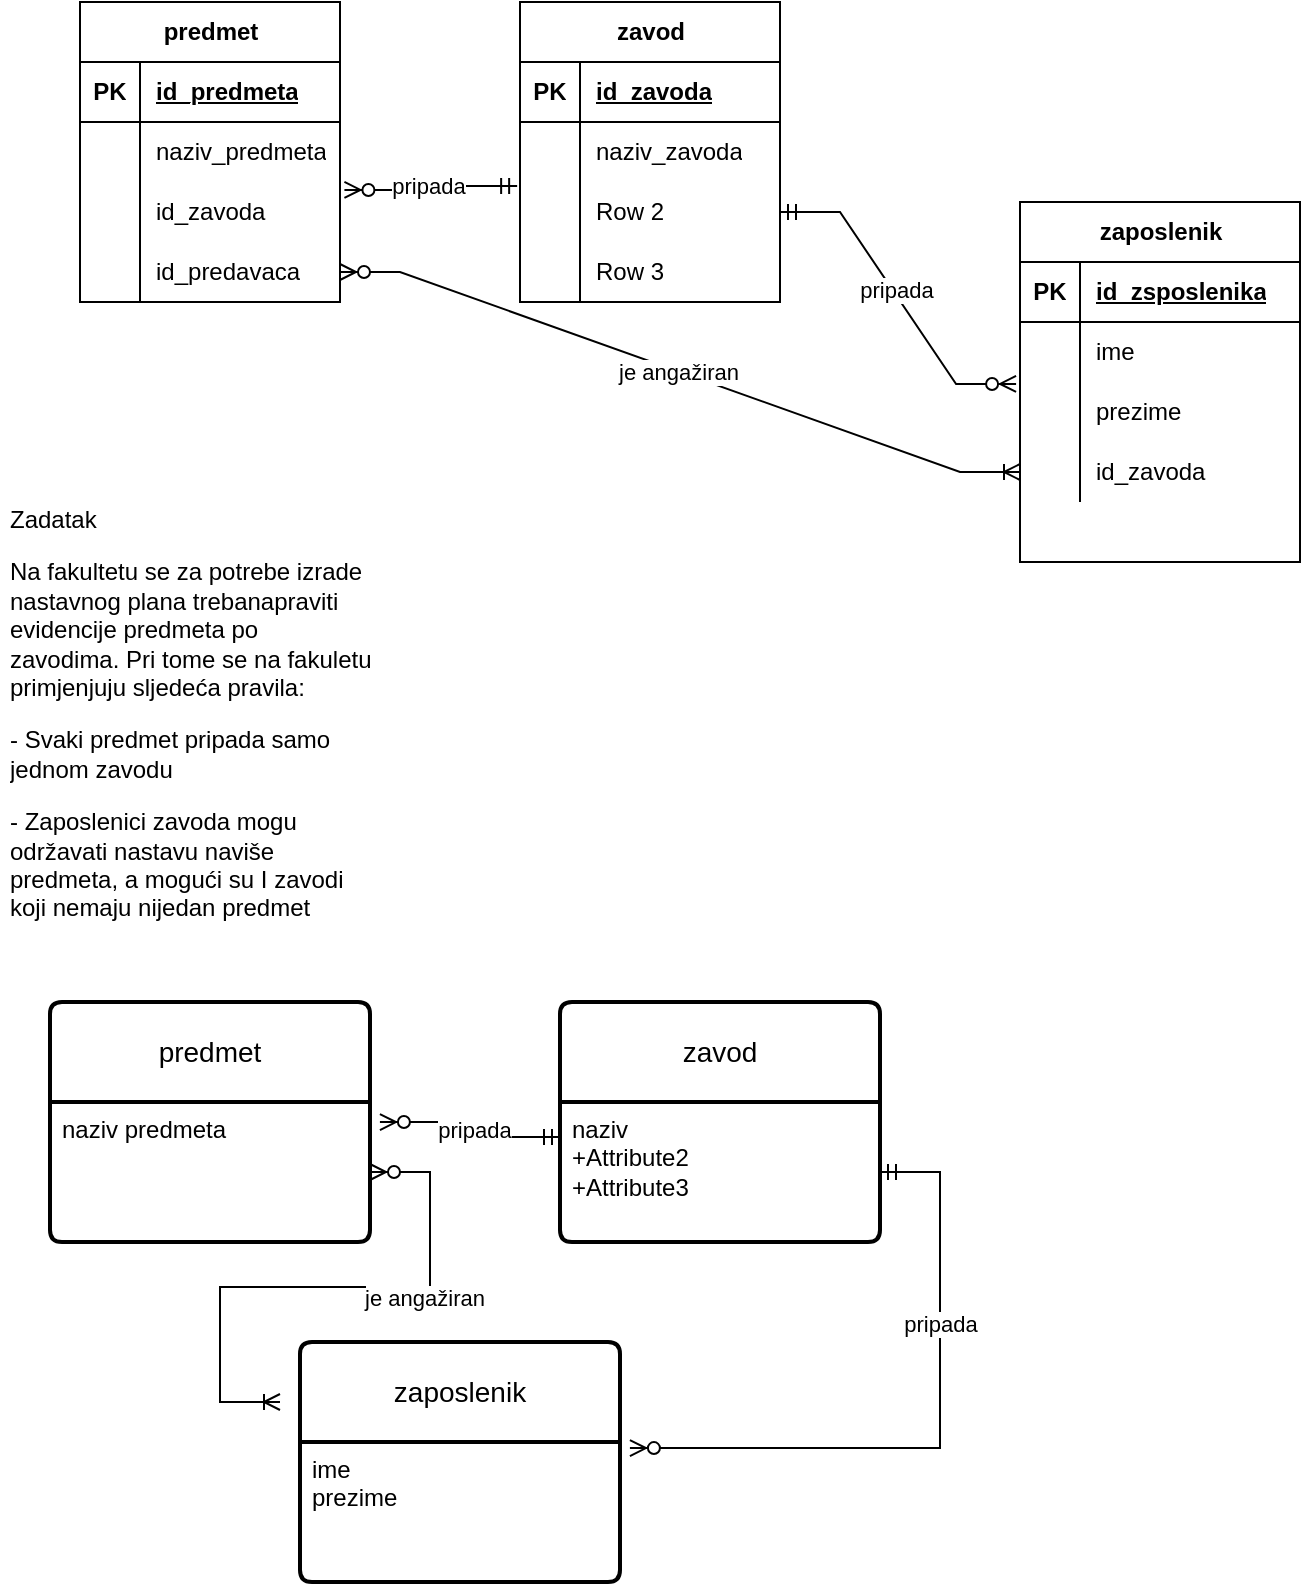 <mxfile version="22.1.3" type="github">
  <diagram id="R2lEEEUBdFMjLlhIrx00" name="Page-1">
    <mxGraphModel dx="794" dy="726" grid="1" gridSize="10" guides="1" tooltips="1" connect="1" arrows="1" fold="1" page="1" pageScale="1" pageWidth="850" pageHeight="1100" math="0" shadow="0" extFonts="Permanent Marker^https://fonts.googleapis.com/css?family=Permanent+Marker">
      <root>
        <mxCell id="0" />
        <mxCell id="1" parent="0" />
        <mxCell id="dmmKsYoDbnQFE4DkvY4d-1" value="&lt;p&gt;Zadatak&lt;/p&gt;&lt;p&gt;&lt;/p&gt;&lt;p&gt;Na fakultetu se za potrebe izrade nastavnog plana trebanapraviti evidencije predmeta po zavodima. Pri tome se na fakuletu primjenjuju sljedeća pravila:&lt;/p&gt;&lt;p&gt;- Svaki predmet pripada samo jednom zavodu&lt;/p&gt;&lt;p&gt;&lt;span&gt;- Zaposlenici zavoda mogu održavati nastavu naviše predmeta, a mogući su I zavodi koji nemaju nijedan predmet &lt;/span&gt;&lt;/p&gt;" style="text;html=1;strokeColor=none;fillColor=none;spacing=5;spacingTop=-20;whiteSpace=wrap;overflow=hidden;rounded=0;" parent="1" vertex="1">
          <mxGeometry x="130" y="300" width="190" height="230" as="geometry" />
        </mxCell>
        <mxCell id="z9GFBWPs9FZDL85HpxyQ-1" value="zavod" style="shape=table;startSize=30;container=1;collapsible=1;childLayout=tableLayout;fixedRows=1;rowLines=0;fontStyle=1;align=center;resizeLast=1;html=1;" parent="1" vertex="1">
          <mxGeometry x="390" y="50" width="130" height="150" as="geometry" />
        </mxCell>
        <mxCell id="z9GFBWPs9FZDL85HpxyQ-2" value="" style="shape=tableRow;horizontal=0;startSize=0;swimlaneHead=0;swimlaneBody=0;fillColor=none;collapsible=0;dropTarget=0;points=[[0,0.5],[1,0.5]];portConstraint=eastwest;top=0;left=0;right=0;bottom=1;" parent="z9GFBWPs9FZDL85HpxyQ-1" vertex="1">
          <mxGeometry y="30" width="130" height="30" as="geometry" />
        </mxCell>
        <mxCell id="z9GFBWPs9FZDL85HpxyQ-3" value="PK" style="shape=partialRectangle;connectable=0;fillColor=none;top=0;left=0;bottom=0;right=0;fontStyle=1;overflow=hidden;whiteSpace=wrap;html=1;" parent="z9GFBWPs9FZDL85HpxyQ-2" vertex="1">
          <mxGeometry width="30" height="30" as="geometry">
            <mxRectangle width="30" height="30" as="alternateBounds" />
          </mxGeometry>
        </mxCell>
        <mxCell id="z9GFBWPs9FZDL85HpxyQ-4" value="id_zavoda" style="shape=partialRectangle;connectable=0;fillColor=none;top=0;left=0;bottom=0;right=0;align=left;spacingLeft=6;fontStyle=5;overflow=hidden;whiteSpace=wrap;html=1;" parent="z9GFBWPs9FZDL85HpxyQ-2" vertex="1">
          <mxGeometry x="30" width="100" height="30" as="geometry">
            <mxRectangle width="100" height="30" as="alternateBounds" />
          </mxGeometry>
        </mxCell>
        <mxCell id="z9GFBWPs9FZDL85HpxyQ-5" value="" style="shape=tableRow;horizontal=0;startSize=0;swimlaneHead=0;swimlaneBody=0;fillColor=none;collapsible=0;dropTarget=0;points=[[0,0.5],[1,0.5]];portConstraint=eastwest;top=0;left=0;right=0;bottom=0;" parent="z9GFBWPs9FZDL85HpxyQ-1" vertex="1">
          <mxGeometry y="60" width="130" height="30" as="geometry" />
        </mxCell>
        <mxCell id="z9GFBWPs9FZDL85HpxyQ-6" value="" style="shape=partialRectangle;connectable=0;fillColor=none;top=0;left=0;bottom=0;right=0;editable=1;overflow=hidden;whiteSpace=wrap;html=1;" parent="z9GFBWPs9FZDL85HpxyQ-5" vertex="1">
          <mxGeometry width="30" height="30" as="geometry">
            <mxRectangle width="30" height="30" as="alternateBounds" />
          </mxGeometry>
        </mxCell>
        <mxCell id="z9GFBWPs9FZDL85HpxyQ-7" value="naziv_zavoda" style="shape=partialRectangle;connectable=0;fillColor=none;top=0;left=0;bottom=0;right=0;align=left;spacingLeft=6;overflow=hidden;whiteSpace=wrap;html=1;" parent="z9GFBWPs9FZDL85HpxyQ-5" vertex="1">
          <mxGeometry x="30" width="100" height="30" as="geometry">
            <mxRectangle width="100" height="30" as="alternateBounds" />
          </mxGeometry>
        </mxCell>
        <mxCell id="z9GFBWPs9FZDL85HpxyQ-8" value="" style="shape=tableRow;horizontal=0;startSize=0;swimlaneHead=0;swimlaneBody=0;fillColor=none;collapsible=0;dropTarget=0;points=[[0,0.5],[1,0.5]];portConstraint=eastwest;top=0;left=0;right=0;bottom=0;" parent="z9GFBWPs9FZDL85HpxyQ-1" vertex="1">
          <mxGeometry y="90" width="130" height="30" as="geometry" />
        </mxCell>
        <mxCell id="z9GFBWPs9FZDL85HpxyQ-9" value="" style="shape=partialRectangle;connectable=0;fillColor=none;top=0;left=0;bottom=0;right=0;editable=1;overflow=hidden;whiteSpace=wrap;html=1;" parent="z9GFBWPs9FZDL85HpxyQ-8" vertex="1">
          <mxGeometry width="30" height="30" as="geometry">
            <mxRectangle width="30" height="30" as="alternateBounds" />
          </mxGeometry>
        </mxCell>
        <mxCell id="z9GFBWPs9FZDL85HpxyQ-10" value="Row 2" style="shape=partialRectangle;connectable=0;fillColor=none;top=0;left=0;bottom=0;right=0;align=left;spacingLeft=6;overflow=hidden;whiteSpace=wrap;html=1;" parent="z9GFBWPs9FZDL85HpxyQ-8" vertex="1">
          <mxGeometry x="30" width="100" height="30" as="geometry">
            <mxRectangle width="100" height="30" as="alternateBounds" />
          </mxGeometry>
        </mxCell>
        <mxCell id="z9GFBWPs9FZDL85HpxyQ-11" value="" style="shape=tableRow;horizontal=0;startSize=0;swimlaneHead=0;swimlaneBody=0;fillColor=none;collapsible=0;dropTarget=0;points=[[0,0.5],[1,0.5]];portConstraint=eastwest;top=0;left=0;right=0;bottom=0;" parent="z9GFBWPs9FZDL85HpxyQ-1" vertex="1">
          <mxGeometry y="120" width="130" height="30" as="geometry" />
        </mxCell>
        <mxCell id="z9GFBWPs9FZDL85HpxyQ-12" value="" style="shape=partialRectangle;connectable=0;fillColor=none;top=0;left=0;bottom=0;right=0;editable=1;overflow=hidden;whiteSpace=wrap;html=1;" parent="z9GFBWPs9FZDL85HpxyQ-11" vertex="1">
          <mxGeometry width="30" height="30" as="geometry">
            <mxRectangle width="30" height="30" as="alternateBounds" />
          </mxGeometry>
        </mxCell>
        <mxCell id="z9GFBWPs9FZDL85HpxyQ-13" value="Row 3" style="shape=partialRectangle;connectable=0;fillColor=none;top=0;left=0;bottom=0;right=0;align=left;spacingLeft=6;overflow=hidden;whiteSpace=wrap;html=1;" parent="z9GFBWPs9FZDL85HpxyQ-11" vertex="1">
          <mxGeometry x="30" width="100" height="30" as="geometry">
            <mxRectangle width="100" height="30" as="alternateBounds" />
          </mxGeometry>
        </mxCell>
        <mxCell id="z9GFBWPs9FZDL85HpxyQ-14" value="predmet" style="shape=table;startSize=30;container=1;collapsible=1;childLayout=tableLayout;fixedRows=1;rowLines=0;fontStyle=1;align=center;resizeLast=1;html=1;" parent="1" vertex="1">
          <mxGeometry x="170" y="50" width="130" height="150" as="geometry" />
        </mxCell>
        <mxCell id="z9GFBWPs9FZDL85HpxyQ-15" value="" style="shape=tableRow;horizontal=0;startSize=0;swimlaneHead=0;swimlaneBody=0;fillColor=none;collapsible=0;dropTarget=0;points=[[0,0.5],[1,0.5]];portConstraint=eastwest;top=0;left=0;right=0;bottom=1;" parent="z9GFBWPs9FZDL85HpxyQ-14" vertex="1">
          <mxGeometry y="30" width="130" height="30" as="geometry" />
        </mxCell>
        <mxCell id="z9GFBWPs9FZDL85HpxyQ-16" value="PK" style="shape=partialRectangle;connectable=0;fillColor=none;top=0;left=0;bottom=0;right=0;fontStyle=1;overflow=hidden;whiteSpace=wrap;html=1;" parent="z9GFBWPs9FZDL85HpxyQ-15" vertex="1">
          <mxGeometry width="30" height="30" as="geometry">
            <mxRectangle width="30" height="30" as="alternateBounds" />
          </mxGeometry>
        </mxCell>
        <mxCell id="z9GFBWPs9FZDL85HpxyQ-17" value="id_predmeta" style="shape=partialRectangle;connectable=0;fillColor=none;top=0;left=0;bottom=0;right=0;align=left;spacingLeft=6;fontStyle=5;overflow=hidden;whiteSpace=wrap;html=1;" parent="z9GFBWPs9FZDL85HpxyQ-15" vertex="1">
          <mxGeometry x="30" width="100" height="30" as="geometry">
            <mxRectangle width="100" height="30" as="alternateBounds" />
          </mxGeometry>
        </mxCell>
        <mxCell id="z9GFBWPs9FZDL85HpxyQ-18" value="" style="shape=tableRow;horizontal=0;startSize=0;swimlaneHead=0;swimlaneBody=0;fillColor=none;collapsible=0;dropTarget=0;points=[[0,0.5],[1,0.5]];portConstraint=eastwest;top=0;left=0;right=0;bottom=0;" parent="z9GFBWPs9FZDL85HpxyQ-14" vertex="1">
          <mxGeometry y="60" width="130" height="30" as="geometry" />
        </mxCell>
        <mxCell id="z9GFBWPs9FZDL85HpxyQ-19" value="" style="shape=partialRectangle;connectable=0;fillColor=none;top=0;left=0;bottom=0;right=0;editable=1;overflow=hidden;whiteSpace=wrap;html=1;" parent="z9GFBWPs9FZDL85HpxyQ-18" vertex="1">
          <mxGeometry width="30" height="30" as="geometry">
            <mxRectangle width="30" height="30" as="alternateBounds" />
          </mxGeometry>
        </mxCell>
        <mxCell id="z9GFBWPs9FZDL85HpxyQ-20" value="naziv_predmeta" style="shape=partialRectangle;connectable=0;fillColor=none;top=0;left=0;bottom=0;right=0;align=left;spacingLeft=6;overflow=hidden;whiteSpace=wrap;html=1;" parent="z9GFBWPs9FZDL85HpxyQ-18" vertex="1">
          <mxGeometry x="30" width="100" height="30" as="geometry">
            <mxRectangle width="100" height="30" as="alternateBounds" />
          </mxGeometry>
        </mxCell>
        <mxCell id="z9GFBWPs9FZDL85HpxyQ-21" value="" style="shape=tableRow;horizontal=0;startSize=0;swimlaneHead=0;swimlaneBody=0;fillColor=none;collapsible=0;dropTarget=0;points=[[0,0.5],[1,0.5]];portConstraint=eastwest;top=0;left=0;right=0;bottom=0;" parent="z9GFBWPs9FZDL85HpxyQ-14" vertex="1">
          <mxGeometry y="90" width="130" height="30" as="geometry" />
        </mxCell>
        <mxCell id="z9GFBWPs9FZDL85HpxyQ-22" value="" style="shape=partialRectangle;connectable=0;fillColor=none;top=0;left=0;bottom=0;right=0;editable=1;overflow=hidden;whiteSpace=wrap;html=1;" parent="z9GFBWPs9FZDL85HpxyQ-21" vertex="1">
          <mxGeometry width="30" height="30" as="geometry">
            <mxRectangle width="30" height="30" as="alternateBounds" />
          </mxGeometry>
        </mxCell>
        <mxCell id="z9GFBWPs9FZDL85HpxyQ-23" value="id_zavoda" style="shape=partialRectangle;connectable=0;fillColor=none;top=0;left=0;bottom=0;right=0;align=left;spacingLeft=6;overflow=hidden;whiteSpace=wrap;html=1;" parent="z9GFBWPs9FZDL85HpxyQ-21" vertex="1">
          <mxGeometry x="30" width="100" height="30" as="geometry">
            <mxRectangle width="100" height="30" as="alternateBounds" />
          </mxGeometry>
        </mxCell>
        <mxCell id="z9GFBWPs9FZDL85HpxyQ-24" value="" style="shape=tableRow;horizontal=0;startSize=0;swimlaneHead=0;swimlaneBody=0;fillColor=none;collapsible=0;dropTarget=0;points=[[0,0.5],[1,0.5]];portConstraint=eastwest;top=0;left=0;right=0;bottom=0;" parent="z9GFBWPs9FZDL85HpxyQ-14" vertex="1">
          <mxGeometry y="120" width="130" height="30" as="geometry" />
        </mxCell>
        <mxCell id="z9GFBWPs9FZDL85HpxyQ-25" value="" style="shape=partialRectangle;connectable=0;fillColor=none;top=0;left=0;bottom=0;right=0;editable=1;overflow=hidden;whiteSpace=wrap;html=1;" parent="z9GFBWPs9FZDL85HpxyQ-24" vertex="1">
          <mxGeometry width="30" height="30" as="geometry">
            <mxRectangle width="30" height="30" as="alternateBounds" />
          </mxGeometry>
        </mxCell>
        <mxCell id="z9GFBWPs9FZDL85HpxyQ-26" value="id_predavaca" style="shape=partialRectangle;connectable=0;fillColor=none;top=0;left=0;bottom=0;right=0;align=left;spacingLeft=6;overflow=hidden;whiteSpace=wrap;html=1;" parent="z9GFBWPs9FZDL85HpxyQ-24" vertex="1">
          <mxGeometry x="30" width="100" height="30" as="geometry">
            <mxRectangle width="100" height="30" as="alternateBounds" />
          </mxGeometry>
        </mxCell>
        <mxCell id="z9GFBWPs9FZDL85HpxyQ-28" value="" style="edgeStyle=entityRelationEdgeStyle;fontSize=12;html=1;endArrow=ERzeroToMany;startArrow=ERmandOne;rounded=0;entryX=1.017;entryY=0.133;entryDx=0;entryDy=0;entryPerimeter=0;exitX=-0.011;exitY=0.067;exitDx=0;exitDy=0;exitPerimeter=0;" parent="1" source="z9GFBWPs9FZDL85HpxyQ-8" target="z9GFBWPs9FZDL85HpxyQ-21" edge="1">
          <mxGeometry width="100" height="100" relative="1" as="geometry">
            <mxPoint x="370" y="450" as="sourcePoint" />
            <mxPoint x="470" y="350" as="targetPoint" />
          </mxGeometry>
        </mxCell>
        <mxCell id="z9GFBWPs9FZDL85HpxyQ-29" value="pripada" style="edgeLabel;html=1;align=center;verticalAlign=middle;resizable=0;points=[];" parent="z9GFBWPs9FZDL85HpxyQ-28" vertex="1" connectable="0">
          <mxGeometry x="0.038" y="-1" relative="1" as="geometry">
            <mxPoint as="offset" />
          </mxGeometry>
        </mxCell>
        <mxCell id="MWMhoBMyGc0rTg2RT5Ye-1" value="zaposlenik" style="shape=table;startSize=30;container=1;collapsible=1;childLayout=tableLayout;fixedRows=1;rowLines=0;fontStyle=1;align=center;resizeLast=1;html=1;" vertex="1" parent="1">
          <mxGeometry x="640" y="150" width="140" height="180" as="geometry" />
        </mxCell>
        <mxCell id="MWMhoBMyGc0rTg2RT5Ye-2" value="" style="shape=tableRow;horizontal=0;startSize=0;swimlaneHead=0;swimlaneBody=0;fillColor=none;collapsible=0;dropTarget=0;points=[[0,0.5],[1,0.5]];portConstraint=eastwest;top=0;left=0;right=0;bottom=1;" vertex="1" parent="MWMhoBMyGc0rTg2RT5Ye-1">
          <mxGeometry y="30" width="140" height="30" as="geometry" />
        </mxCell>
        <mxCell id="MWMhoBMyGc0rTg2RT5Ye-3" value="PK" style="shape=partialRectangle;connectable=0;fillColor=none;top=0;left=0;bottom=0;right=0;fontStyle=1;overflow=hidden;whiteSpace=wrap;html=1;" vertex="1" parent="MWMhoBMyGc0rTg2RT5Ye-2">
          <mxGeometry width="30" height="30" as="geometry">
            <mxRectangle width="30" height="30" as="alternateBounds" />
          </mxGeometry>
        </mxCell>
        <mxCell id="MWMhoBMyGc0rTg2RT5Ye-4" value="id_zsposlenika" style="shape=partialRectangle;connectable=0;fillColor=none;top=0;left=0;bottom=0;right=0;align=left;spacingLeft=6;fontStyle=5;overflow=hidden;whiteSpace=wrap;html=1;" vertex="1" parent="MWMhoBMyGc0rTg2RT5Ye-2">
          <mxGeometry x="30" width="110" height="30" as="geometry">
            <mxRectangle width="110" height="30" as="alternateBounds" />
          </mxGeometry>
        </mxCell>
        <mxCell id="MWMhoBMyGc0rTg2RT5Ye-5" value="" style="shape=tableRow;horizontal=0;startSize=0;swimlaneHead=0;swimlaneBody=0;fillColor=none;collapsible=0;dropTarget=0;points=[[0,0.5],[1,0.5]];portConstraint=eastwest;top=0;left=0;right=0;bottom=0;" vertex="1" parent="MWMhoBMyGc0rTg2RT5Ye-1">
          <mxGeometry y="60" width="140" height="30" as="geometry" />
        </mxCell>
        <mxCell id="MWMhoBMyGc0rTg2RT5Ye-6" value="" style="shape=partialRectangle;connectable=0;fillColor=none;top=0;left=0;bottom=0;right=0;editable=1;overflow=hidden;whiteSpace=wrap;html=1;" vertex="1" parent="MWMhoBMyGc0rTg2RT5Ye-5">
          <mxGeometry width="30" height="30" as="geometry">
            <mxRectangle width="30" height="30" as="alternateBounds" />
          </mxGeometry>
        </mxCell>
        <mxCell id="MWMhoBMyGc0rTg2RT5Ye-7" value="ime " style="shape=partialRectangle;connectable=0;fillColor=none;top=0;left=0;bottom=0;right=0;align=left;spacingLeft=6;overflow=hidden;whiteSpace=wrap;html=1;" vertex="1" parent="MWMhoBMyGc0rTg2RT5Ye-5">
          <mxGeometry x="30" width="110" height="30" as="geometry">
            <mxRectangle width="110" height="30" as="alternateBounds" />
          </mxGeometry>
        </mxCell>
        <mxCell id="MWMhoBMyGc0rTg2RT5Ye-8" value="" style="shape=tableRow;horizontal=0;startSize=0;swimlaneHead=0;swimlaneBody=0;fillColor=none;collapsible=0;dropTarget=0;points=[[0,0.5],[1,0.5]];portConstraint=eastwest;top=0;left=0;right=0;bottom=0;" vertex="1" parent="MWMhoBMyGc0rTg2RT5Ye-1">
          <mxGeometry y="90" width="140" height="30" as="geometry" />
        </mxCell>
        <mxCell id="MWMhoBMyGc0rTg2RT5Ye-9" value="" style="shape=partialRectangle;connectable=0;fillColor=none;top=0;left=0;bottom=0;right=0;editable=1;overflow=hidden;whiteSpace=wrap;html=1;" vertex="1" parent="MWMhoBMyGc0rTg2RT5Ye-8">
          <mxGeometry width="30" height="30" as="geometry">
            <mxRectangle width="30" height="30" as="alternateBounds" />
          </mxGeometry>
        </mxCell>
        <mxCell id="MWMhoBMyGc0rTg2RT5Ye-10" value="prezime" style="shape=partialRectangle;connectable=0;fillColor=none;top=0;left=0;bottom=0;right=0;align=left;spacingLeft=6;overflow=hidden;whiteSpace=wrap;html=1;" vertex="1" parent="MWMhoBMyGc0rTg2RT5Ye-8">
          <mxGeometry x="30" width="110" height="30" as="geometry">
            <mxRectangle width="110" height="30" as="alternateBounds" />
          </mxGeometry>
        </mxCell>
        <mxCell id="MWMhoBMyGc0rTg2RT5Ye-11" value="" style="shape=tableRow;horizontal=0;startSize=0;swimlaneHead=0;swimlaneBody=0;fillColor=none;collapsible=0;dropTarget=0;points=[[0,0.5],[1,0.5]];portConstraint=eastwest;top=0;left=0;right=0;bottom=0;" vertex="1" parent="MWMhoBMyGc0rTg2RT5Ye-1">
          <mxGeometry y="120" width="140" height="30" as="geometry" />
        </mxCell>
        <mxCell id="MWMhoBMyGc0rTg2RT5Ye-12" value="" style="shape=partialRectangle;connectable=0;fillColor=none;top=0;left=0;bottom=0;right=0;editable=1;overflow=hidden;whiteSpace=wrap;html=1;" vertex="1" parent="MWMhoBMyGc0rTg2RT5Ye-11">
          <mxGeometry width="30" height="30" as="geometry">
            <mxRectangle width="30" height="30" as="alternateBounds" />
          </mxGeometry>
        </mxCell>
        <mxCell id="MWMhoBMyGc0rTg2RT5Ye-13" value="id_zavoda " style="shape=partialRectangle;connectable=0;fillColor=none;top=0;left=0;bottom=0;right=0;align=left;spacingLeft=6;overflow=hidden;whiteSpace=wrap;html=1;" vertex="1" parent="MWMhoBMyGc0rTg2RT5Ye-11">
          <mxGeometry x="30" width="110" height="30" as="geometry">
            <mxRectangle width="110" height="30" as="alternateBounds" />
          </mxGeometry>
        </mxCell>
        <mxCell id="MWMhoBMyGc0rTg2RT5Ye-16" value="" style="edgeStyle=entityRelationEdgeStyle;fontSize=12;html=1;endArrow=ERzeroToMany;startArrow=ERmandOne;rounded=0;entryX=-0.014;entryY=0.033;entryDx=0;entryDy=0;entryPerimeter=0;" edge="1" parent="1" source="z9GFBWPs9FZDL85HpxyQ-8" target="MWMhoBMyGc0rTg2RT5Ye-8">
          <mxGeometry width="100" height="100" relative="1" as="geometry">
            <mxPoint x="360" y="420" as="sourcePoint" />
            <mxPoint x="460" y="320" as="targetPoint" />
          </mxGeometry>
        </mxCell>
        <mxCell id="MWMhoBMyGc0rTg2RT5Ye-19" value="pripada" style="edgeLabel;html=1;align=center;verticalAlign=middle;resizable=0;points=[];" vertex="1" connectable="0" parent="MWMhoBMyGc0rTg2RT5Ye-16">
          <mxGeometry x="-0.047" y="1" relative="1" as="geometry">
            <mxPoint as="offset" />
          </mxGeometry>
        </mxCell>
        <mxCell id="MWMhoBMyGc0rTg2RT5Ye-18" value="" style="edgeStyle=entityRelationEdgeStyle;fontSize=12;html=1;endArrow=ERoneToMany;startArrow=ERzeroToMany;rounded=0;entryX=0;entryY=0.5;entryDx=0;entryDy=0;" edge="1" parent="1" source="z9GFBWPs9FZDL85HpxyQ-24" target="MWMhoBMyGc0rTg2RT5Ye-11">
          <mxGeometry width="100" height="100" relative="1" as="geometry">
            <mxPoint x="360" y="420" as="sourcePoint" />
            <mxPoint x="460" y="320" as="targetPoint" />
          </mxGeometry>
        </mxCell>
        <mxCell id="MWMhoBMyGc0rTg2RT5Ye-20" value="je angažiran" style="edgeLabel;html=1;align=center;verticalAlign=middle;resizable=0;points=[];" vertex="1" connectable="0" parent="MWMhoBMyGc0rTg2RT5Ye-18">
          <mxGeometry x="-0.012" relative="1" as="geometry">
            <mxPoint x="1" as="offset" />
          </mxGeometry>
        </mxCell>
        <mxCell id="MWMhoBMyGc0rTg2RT5Ye-21" value="predmet" style="swimlane;childLayout=stackLayout;horizontal=1;startSize=50;horizontalStack=0;rounded=1;fontSize=14;fontStyle=0;strokeWidth=2;resizeParent=0;resizeLast=1;shadow=0;dashed=0;align=center;arcSize=4;whiteSpace=wrap;html=1;" vertex="1" parent="1">
          <mxGeometry x="155" y="550" width="160" height="120" as="geometry" />
        </mxCell>
        <mxCell id="MWMhoBMyGc0rTg2RT5Ye-22" value="naziv predmeta&lt;br&gt;" style="align=left;strokeColor=none;fillColor=none;spacingLeft=4;fontSize=12;verticalAlign=top;resizable=0;rotatable=0;part=1;html=1;" vertex="1" parent="MWMhoBMyGc0rTg2RT5Ye-21">
          <mxGeometry y="50" width="160" height="70" as="geometry" />
        </mxCell>
        <mxCell id="MWMhoBMyGc0rTg2RT5Ye-23" value="zavod" style="swimlane;childLayout=stackLayout;horizontal=1;startSize=50;horizontalStack=0;rounded=1;fontSize=14;fontStyle=0;strokeWidth=2;resizeParent=0;resizeLast=1;shadow=0;dashed=0;align=center;arcSize=4;whiteSpace=wrap;html=1;" vertex="1" parent="1">
          <mxGeometry x="410" y="550" width="160" height="120" as="geometry" />
        </mxCell>
        <mxCell id="MWMhoBMyGc0rTg2RT5Ye-24" value="naziv &lt;br&gt;+Attribute2&lt;br&gt;+Attribute3" style="align=left;strokeColor=none;fillColor=none;spacingLeft=4;fontSize=12;verticalAlign=top;resizable=0;rotatable=0;part=1;html=1;" vertex="1" parent="MWMhoBMyGc0rTg2RT5Ye-23">
          <mxGeometry y="50" width="160" height="70" as="geometry" />
        </mxCell>
        <mxCell id="MWMhoBMyGc0rTg2RT5Ye-25" value="zaposlenik" style="swimlane;childLayout=stackLayout;horizontal=1;startSize=50;horizontalStack=0;rounded=1;fontSize=14;fontStyle=0;strokeWidth=2;resizeParent=0;resizeLast=1;shadow=0;dashed=0;align=center;arcSize=4;whiteSpace=wrap;html=1;" vertex="1" parent="1">
          <mxGeometry x="280" y="720" width="160" height="120" as="geometry" />
        </mxCell>
        <mxCell id="MWMhoBMyGc0rTg2RT5Ye-26" value="&lt;div&gt;ime&lt;/div&gt;&lt;div&gt;prezime &lt;br&gt;&lt;/div&gt;&lt;div&gt;&lt;br&gt;&lt;/div&gt;" style="align=left;strokeColor=none;fillColor=none;spacingLeft=4;fontSize=12;verticalAlign=top;resizable=0;rotatable=0;part=1;html=1;" vertex="1" parent="MWMhoBMyGc0rTg2RT5Ye-25">
          <mxGeometry y="50" width="160" height="70" as="geometry" />
        </mxCell>
        <mxCell id="MWMhoBMyGc0rTg2RT5Ye-28" value="" style="edgeStyle=entityRelationEdgeStyle;fontSize=12;html=1;endArrow=ERzeroToMany;startArrow=ERmandOne;rounded=0;exitX=0;exitY=0.25;exitDx=0;exitDy=0;entryX=1.031;entryY=0.143;entryDx=0;entryDy=0;entryPerimeter=0;" edge="1" parent="1" source="MWMhoBMyGc0rTg2RT5Ye-24" target="MWMhoBMyGc0rTg2RT5Ye-22">
          <mxGeometry width="100" height="100" relative="1" as="geometry">
            <mxPoint x="360" y="520" as="sourcePoint" />
            <mxPoint x="460" y="420" as="targetPoint" />
          </mxGeometry>
        </mxCell>
        <mxCell id="MWMhoBMyGc0rTg2RT5Ye-29" value="pripada" style="edgeLabel;html=1;align=center;verticalAlign=middle;resizable=0;points=[];" vertex="1" connectable="0" parent="MWMhoBMyGc0rTg2RT5Ye-28">
          <mxGeometry x="-0.044" relative="1" as="geometry">
            <mxPoint as="offset" />
          </mxGeometry>
        </mxCell>
        <mxCell id="MWMhoBMyGc0rTg2RT5Ye-30" value="" style="edgeStyle=entityRelationEdgeStyle;fontSize=12;html=1;endArrow=ERzeroToMany;startArrow=ERmandOne;rounded=0;entryX=1.031;entryY=0.442;entryDx=0;entryDy=0;entryPerimeter=0;" edge="1" parent="1" source="MWMhoBMyGc0rTg2RT5Ye-24" target="MWMhoBMyGc0rTg2RT5Ye-25">
          <mxGeometry width="100" height="100" relative="1" as="geometry">
            <mxPoint x="360" y="520" as="sourcePoint" />
            <mxPoint x="460" y="420" as="targetPoint" />
          </mxGeometry>
        </mxCell>
        <mxCell id="MWMhoBMyGc0rTg2RT5Ye-31" value="pripada" style="edgeLabel;html=1;align=center;verticalAlign=middle;resizable=0;points=[];" vertex="1" connectable="0" parent="MWMhoBMyGc0rTg2RT5Ye-30">
          <mxGeometry x="-0.344" relative="1" as="geometry">
            <mxPoint as="offset" />
          </mxGeometry>
        </mxCell>
        <mxCell id="MWMhoBMyGc0rTg2RT5Ye-32" value="" style="edgeStyle=entityRelationEdgeStyle;fontSize=12;html=1;endArrow=ERoneToMany;startArrow=ERzeroToMany;rounded=0;" edge="1" parent="1" source="MWMhoBMyGc0rTg2RT5Ye-22">
          <mxGeometry width="100" height="100" relative="1" as="geometry">
            <mxPoint x="360" y="520" as="sourcePoint" />
            <mxPoint x="270" y="750" as="targetPoint" />
          </mxGeometry>
        </mxCell>
        <mxCell id="MWMhoBMyGc0rTg2RT5Ye-33" value="je angažiran" style="edgeLabel;html=1;align=center;verticalAlign=middle;resizable=0;points=[];" vertex="1" connectable="0" parent="MWMhoBMyGc0rTg2RT5Ye-32">
          <mxGeometry x="-0.354" y="5" relative="1" as="geometry">
            <mxPoint as="offset" />
          </mxGeometry>
        </mxCell>
      </root>
    </mxGraphModel>
  </diagram>
</mxfile>

